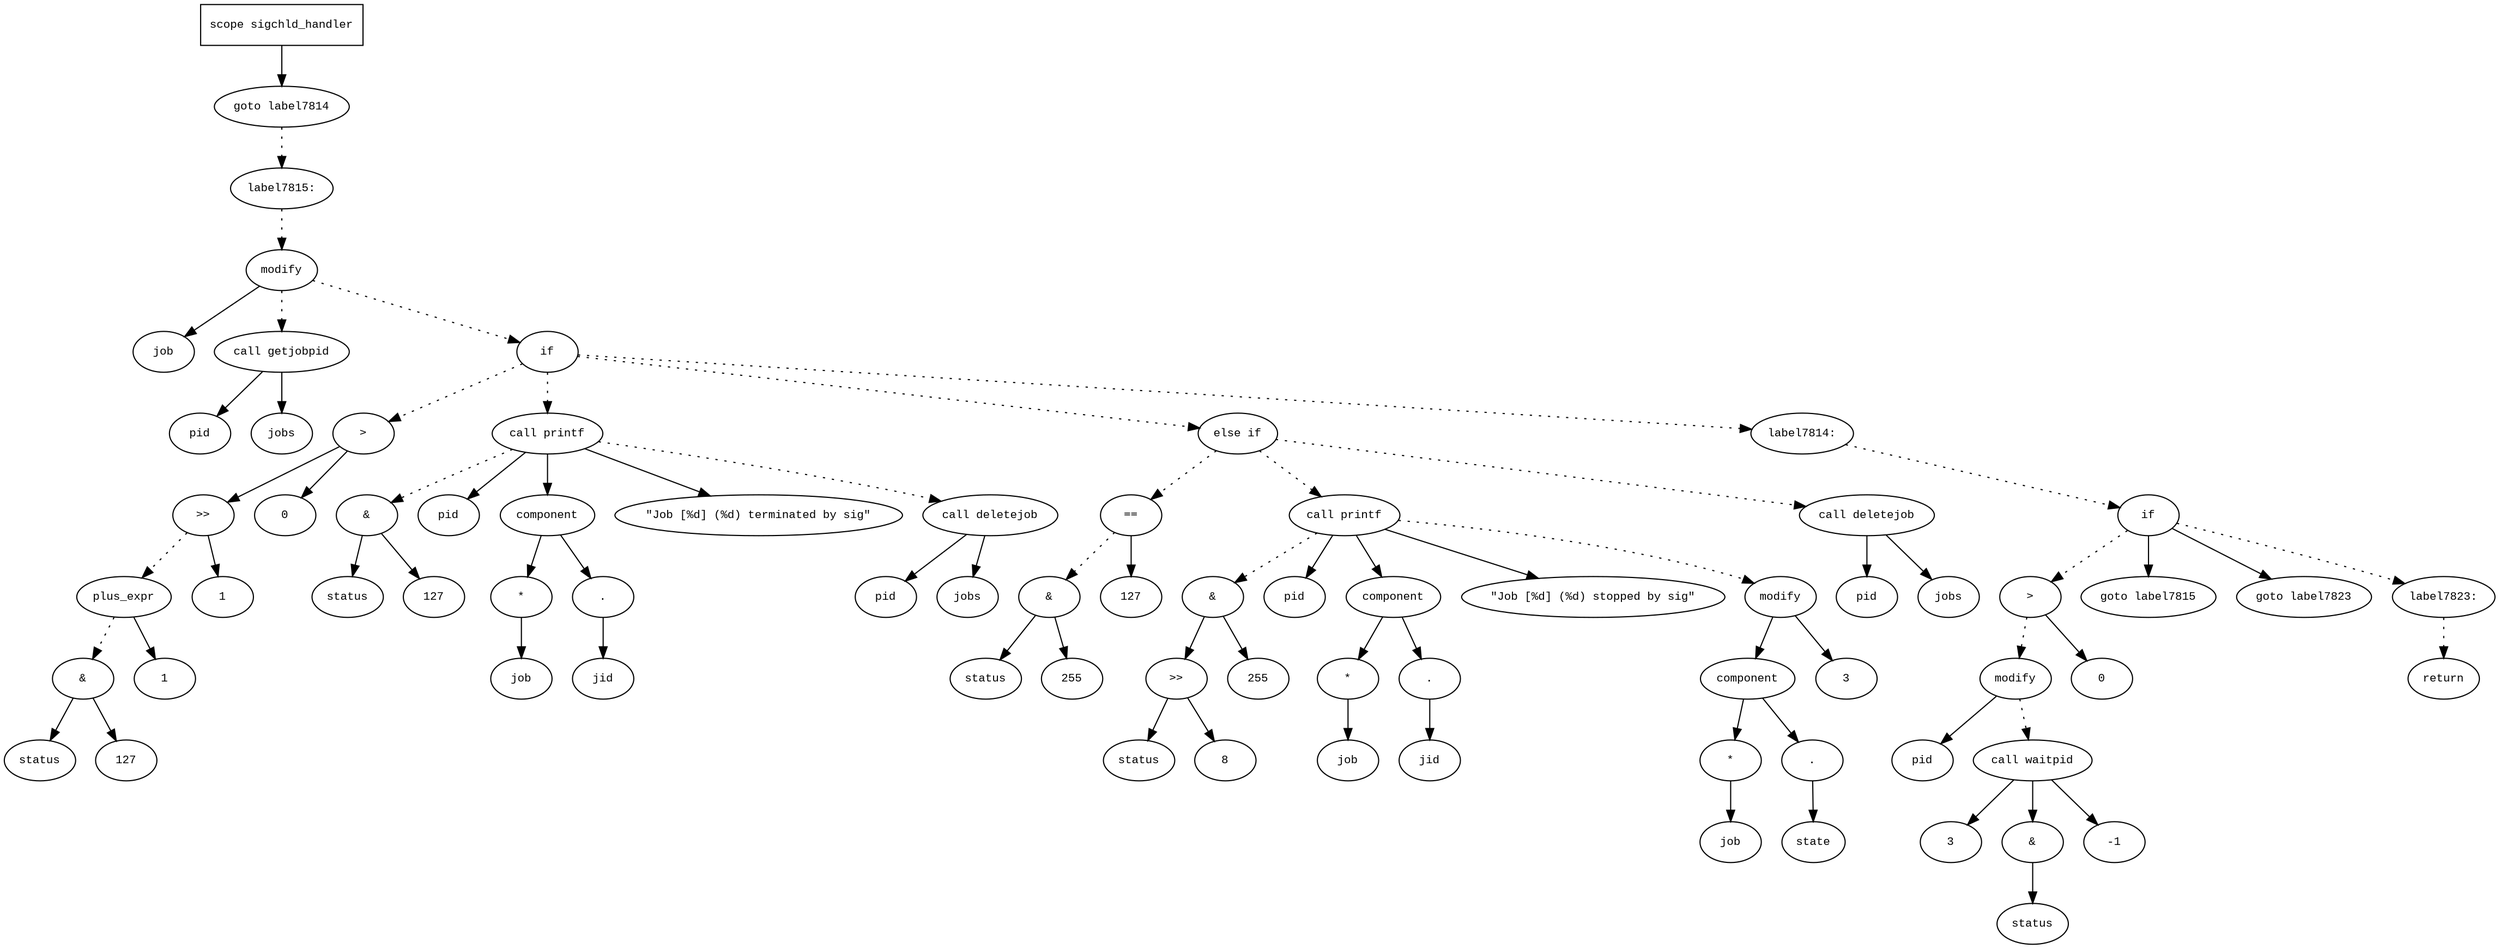 digraph AST {
  graph [fontname="Times New Roman",fontsize=10];
  node  [fontname="Courier New",fontsize=10];
  edge  [fontname="Times New Roman",fontsize=10];

  node1 [label="scope sigchld_handler",shape=box];
  node2 [label="goto label7814",shape=ellipse];
  node1 -> node2;
  node3 [label="label7815:",shape=ellipse];
  node2 -> node3 [style=dotted];
  node4 [label="modify",shape=ellipse];
  node5 [label="job",shape=ellipse];
  node4 -> node5;
  node6 [label="call getjobpid",shape=ellipse];
  node7 [label="pid",shape=ellipse];
  node6 -> node7;
  node8 [label="jobs",shape=ellipse];
  node6 -> node8;
  node4 -> node6 [style=dotted];
  node3 -> node4 [style=dotted];
  node9 [label="if",shape=ellipse];
  node4 -> node9 [style=dotted];
  node10 [label=">",shape=ellipse];
  node11 [label=">>",shape=ellipse];
  node12 [label="plus_expr",shape=ellipse];
  node13 [label="&",shape=ellipse];
  node14 [label="status",shape=ellipse];
  node13 -> node14;
  node15 [label="127",shape=ellipse];
  node13 -> node15;
  node12 -> node13 [style=dotted];
  node16 [label="1",shape=ellipse];
  node12 -> node16;
  node11 -> node12 [style=dotted];
  node17 [label="1",shape=ellipse];
  node11 -> node17;
  node10 -> node11;
  node18 [label="0",shape=ellipse];
  node10 -> node18;
  node9 -> node10 [style=dotted];
  node19 [label="call printf",shape=ellipse];
  node20 [label="&",shape=ellipse];
  node21 [label="status",shape=ellipse];
  node20 -> node21;
  node22 [label="127",shape=ellipse];
  node20 -> node22;
  node19 -> node20 [style=dotted];
  node23 [label="pid",shape=ellipse];
  node19 -> node23;
  node24 [label="component",shape=ellipse];
  node19 -> node24;
  node25 [label="*",shape=ellipse];
  node26 [label="job",shape=ellipse];
  node25 -> node26;
  node24 -> node25;
  node27 [label=".",shape=ellipse];
  node24 -> node27;
  node28 [label="jid",shape=ellipse];
  node27 -> node28;
  node29 [label="\"Job [%d] (%d) terminated by sig\"",shape=ellipse];
  node19 -> node29;
  node9 -> node19 [style=dotted];
  node30 [label="call deletejob",shape=ellipse];
  node31 [label="pid",shape=ellipse];
  node30 -> node31;
  node32 [label="jobs",shape=ellipse];
  node30 -> node32;
  node19 -> node30 [style=dotted];
  node33 [label="else if",shape=ellipse];
  node9 -> node33 [style=dotted];
  node34 [label="==",shape=ellipse];
  node35 [label="&",shape=ellipse];
  node36 [label="status",shape=ellipse];
  node35 -> node36;
  node37 [label="255",shape=ellipse];
  node35 -> node37;
  node34 -> node35 [style=dotted];
  node38 [label="127",shape=ellipse];
  node34 -> node38;
  node33 -> node34 [style=dotted];
  node39 [label="call printf",shape=ellipse];
  node40 [label="&",shape=ellipse];
  node41 [label=">>",shape=ellipse];
  node42 [label="status",shape=ellipse];
  node41 -> node42;
  node43 [label="8",shape=ellipse];
  node41 -> node43;
  node40 -> node41;
  node44 [label="255",shape=ellipse];
  node40 -> node44;
  node39 -> node40 [style=dotted];
  node45 [label="pid",shape=ellipse];
  node39 -> node45;
  node46 [label="component",shape=ellipse];
  node39 -> node46;
  node47 [label="*",shape=ellipse];
  node48 [label="job",shape=ellipse];
  node47 -> node48;
  node46 -> node47;
  node49 [label=".",shape=ellipse];
  node46 -> node49;
  node50 [label="jid",shape=ellipse];
  node49 -> node50;
  node51 [label="\"Job [%d] (%d) stopped by sig\"",shape=ellipse];
  node39 -> node51;
  node33 -> node39 [style=dotted];
  node52 [label="modify",shape=ellipse];
  node53 [label="component",shape=ellipse];
  node52 -> node53;
  node54 [label="*",shape=ellipse];
  node55 [label="job",shape=ellipse];
  node54 -> node55;
  node53 -> node54;
  node56 [label=".",shape=ellipse];
  node53 -> node56;
  node57 [label="state",shape=ellipse];
  node56 -> node57;
  node58 [label="3",shape=ellipse];
  node52 -> node58;
  node39 -> node52 [style=dotted];
  node59 [label="call deletejob",shape=ellipse];
  node60 [label="pid",shape=ellipse];
  node59 -> node60;
  node61 [label="jobs",shape=ellipse];
  node59 -> node61;
  node33 -> node59 [style=dotted];
  node62 [label="label7814:",shape=ellipse];
  node9 -> node62 [style=dotted];
  node63 [label="if",shape=ellipse];
  node62 -> node63 [style=dotted];
  node64 [label=">",shape=ellipse];
  node65 [label="modify",shape=ellipse];
  node66 [label="pid",shape=ellipse];
  node65 -> node66;
  node67 [label="call waitpid",shape=ellipse];
  node68 [label="3",shape=ellipse];
  node67 -> node68;
  node69 [label="&",shape=ellipse];
  node67 -> node69;
  node70 [label="status",shape=ellipse];
  node69 -> node70;
  node71 [label="-1",shape=ellipse];
  node67 -> node71;
  node65 -> node67 [style=dotted];
  node64 -> node65 [style=dotted];
  node72 [label="0",shape=ellipse];
  node64 -> node72;
  node63 -> node64 [style=dotted];
  node73 [label="goto label7815",shape=ellipse];
  node63 -> node73;
  node74 [label="goto label7823",shape=ellipse];
  node63 -> node74;
  node75 [label="label7823:",shape=ellipse];
  node63 -> node75 [style=dotted];
  node76 [label="return",shape=ellipse];
  node75 -> node76 [style=dotted];
} 